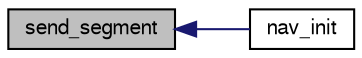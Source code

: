digraph "send_segment"
{
  edge [fontname="FreeSans",fontsize="10",labelfontname="FreeSans",labelfontsize="10"];
  node [fontname="FreeSans",fontsize="10",shape=record];
  rankdir="LR";
  Node1 [label="send_segment",height=0.2,width=0.4,color="black", fillcolor="grey75", style="filled", fontcolor="black"];
  Node1 -> Node2 [dir="back",color="midnightblue",fontsize="10",style="solid",fontname="FreeSans"];
  Node2 [label="nav_init",height=0.2,width=0.4,color="black", fillcolor="white", style="filled",URL="$rover_2navigation_8h.html#a64a3814d1672e69989f80701a0ff5749",tooltip="Navigation Initialisation. "];
}
